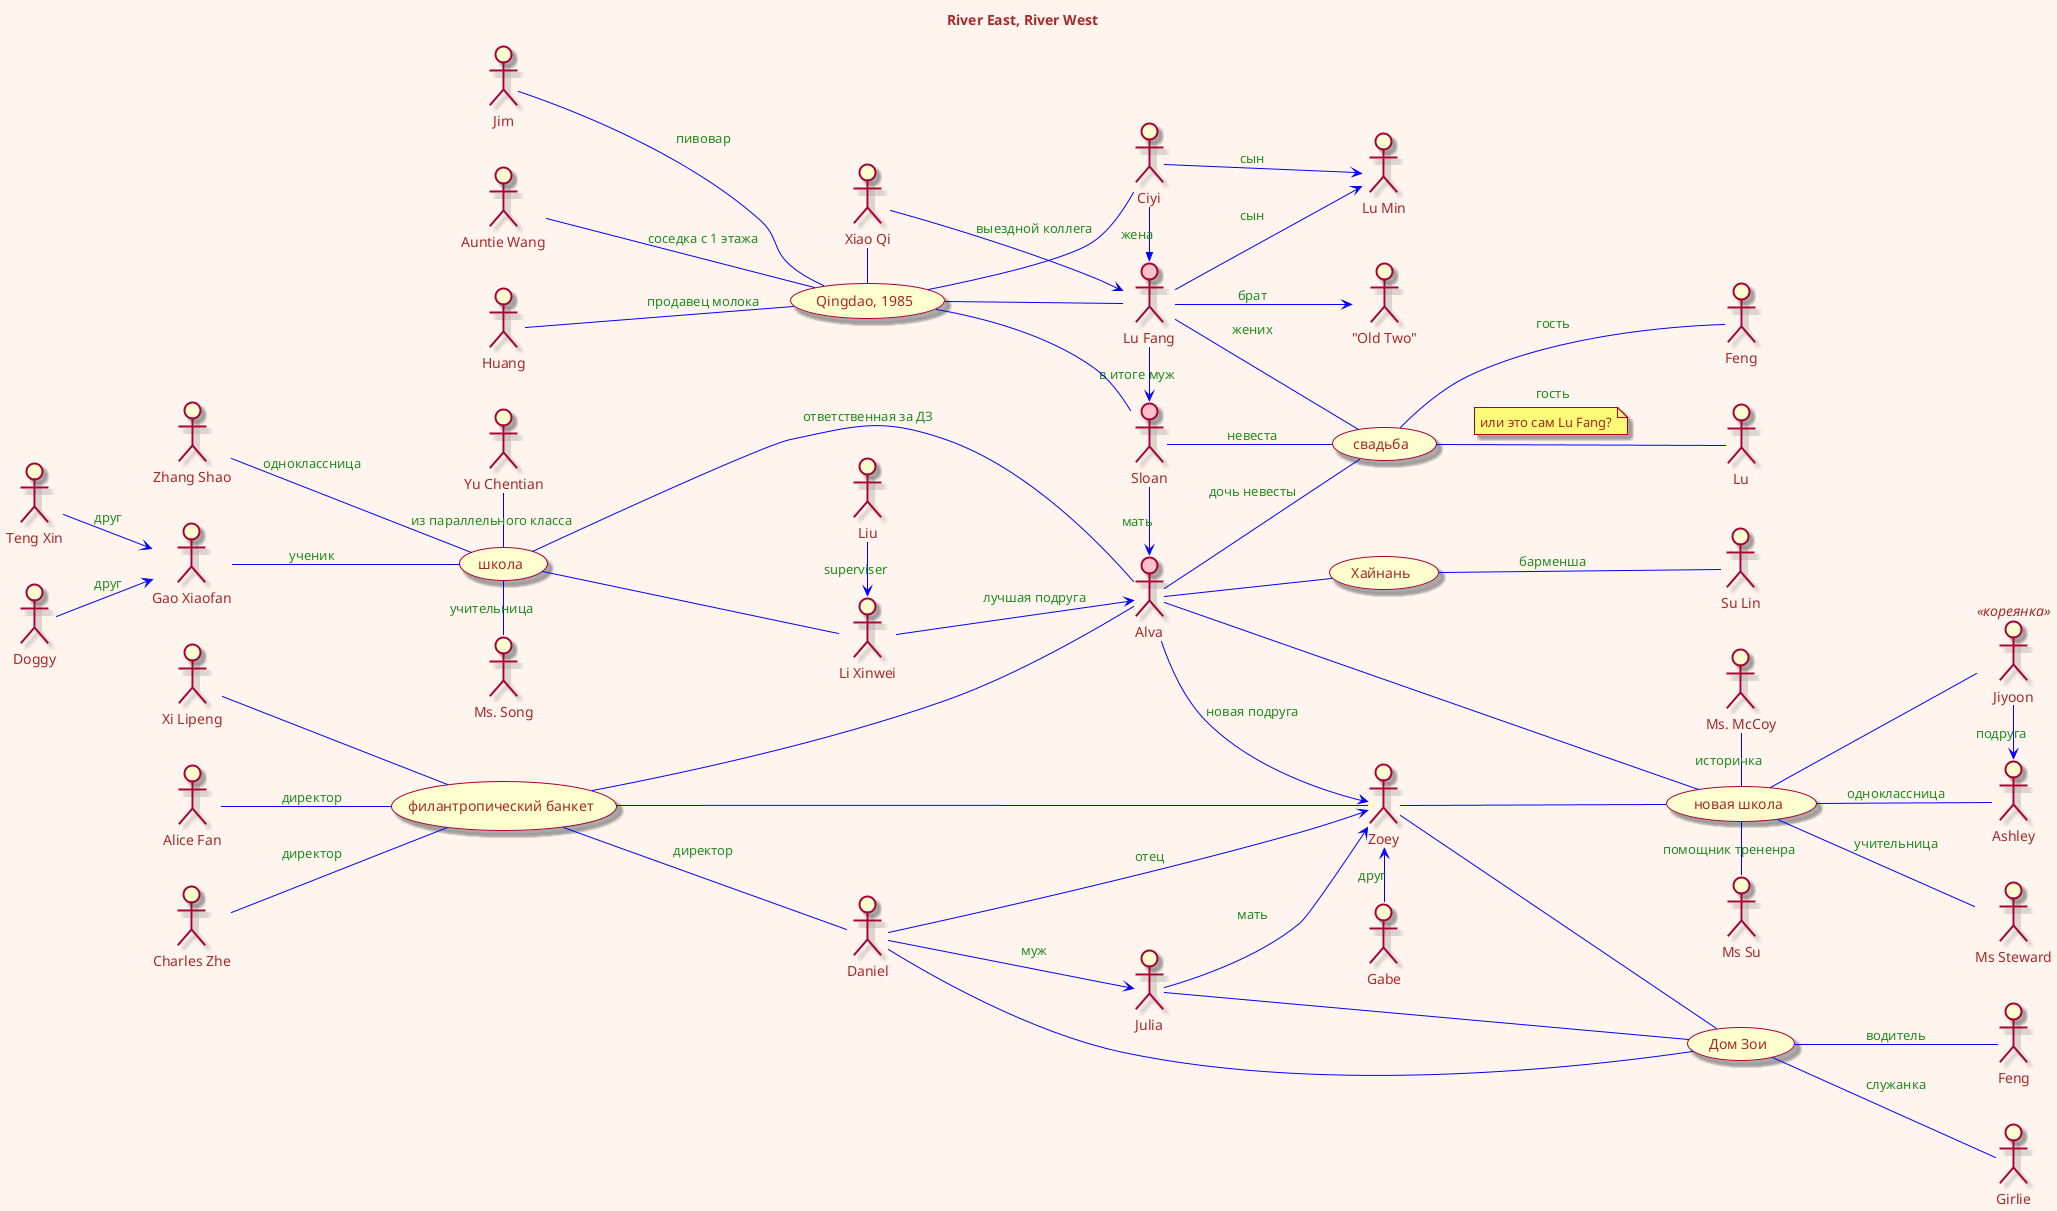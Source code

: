 @startuml

left to right direction
skin rose
skinparam backgroundcolor seashell
skinparam defaultfontcolor #brown
skinparam arrowcolor #blue
skinparam arrowfontcolor #forestgreen

title River East, River West

:Sloan: #pink

:Alva: #pink

:Lu Fang: as Fang #pink

:Li Xinwei: as Li

Sloan -> Alva : мать


Fang -> Sloan : в итоге муж



Fang -- (свадьба) : жених
Sloan -- (свадьба) : невеста
Alva -- (свадьба) : дочь невесты


(свадьба) -- :Feng: : гость
(свадьба) -- :Lu: : гость
note on link : или это сам Lu Fang?



Li --> Alva : лучшая подруга

(школа) -- Alva : ответственная за ДЗ
(школа) -- Li

:Zhang Shao: as Zhang

:Gao Xiaofan: as Gao

:Ms. Song: as Song

:Liu: as Liu

Zhang -- (школа) : одноклассница

Liu -> Li : superviser

(школа) - Song  : учительница

Gao -- (школа) : ученик

:Teng Xin: as Teng
:Doggy: as Doggy

Teng --> Gao : друг
Doggy --> Gao : друг


:Ciyi: as Ciyi


(Qingdao, 1985) as Qingdao

Ciyi ->> Fang : жена

Qingdao -- Ciyi
Qingdao -- Fang
Qingdao -- Sloan

:Huang: as Huang
:Xiao Qi: as Qi
:Jim: as Jim
:Auntie Wang: as Wang
:Yu Chentian: as Yu


Huang -- Qingdao : продавец молока
Qi - Qingdao
Qi -> Fang : выездной коллега
Wang -- Qingdao : соседка с 1 этажа

Yu - (школа) : из параллельного класса

Jim -- Qingdao : пивовар

Fang --> :Lu Min: : сын
Ciyi --> :Lu Min: : сын

' новая школа Альвы

(новая школа) as new_school

Alva -- new_school

:Ms Steward: as Steward

new_school -- Steward : учительница

:Zoey: as Zoey

Alva --> Zoey : новая подруга

Zoey -- new_school

(Дом Зои) as zoey_home

Zoey -- zoey_home

new_school -- :Ashley:  :одноклассница

:Jiyoon: as korean <<кореянка>>

new_school -- korean

:Feng: as Feng_driver
:Julia: as Julia
:Girlie: as girlie

Julia --> Zoey : мать

Julia -- zoey_home

zoey_home -- Feng_driver : водитель
zoey_home -- girlie : служанка

korean -> Ashley : подруга

:Daniel: as Daniel

Daniel -- zoey_home
Daniel --> Zoey : отец
Daniel --> Julia : муж

:Gabe: as Gabe

Zoey <- Gabe : друг

:Ms Su: as Su

new_school - Su : помощник трененра

(филантропический банкет) as banquet

banquet -- Daniel : директор
banquet - Alva
banquet -- Zoey

:Charles Zhe: -- banquet : директор
:Xi Lipeng: as Lily
Lily -- banquet
:Alice Fan: -- banquet : директор

:Ms. McCoy: - new_school : историчка

Fang --> :"Old Two": : брат

Alva -- (Хайнань)

(Хайнань) -- :Su Lin: : барменша

@enduml